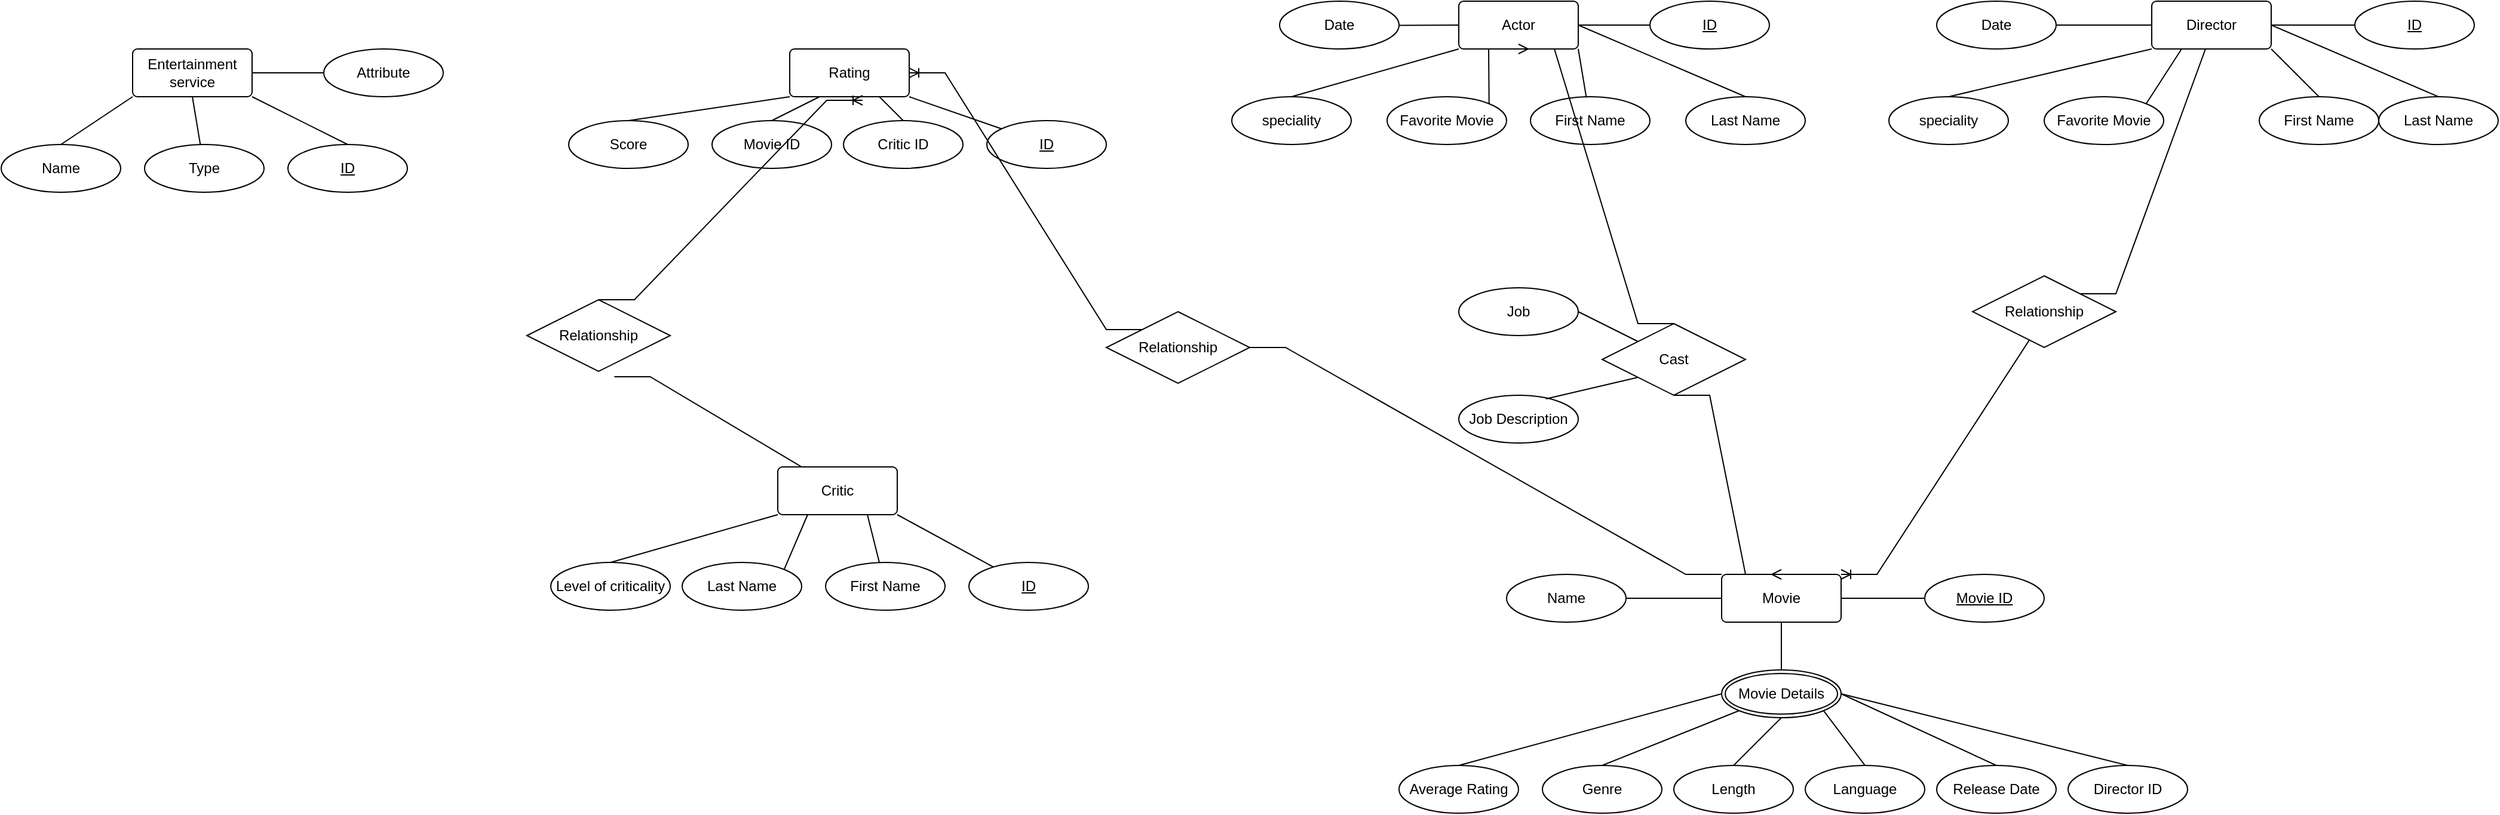 <mxfile version="20.8.22" type="github">
  <diagram name="Page-1" id="e56a1550-8fbb-45ad-956c-1786394a9013">
    <mxGraphModel dx="2534" dy="764" grid="1" gridSize="10" guides="1" tooltips="1" connect="1" arrows="1" fold="1" page="1" pageScale="1" pageWidth="1100" pageHeight="850" background="none" math="0" shadow="0">
      <root>
        <mxCell id="0" />
        <mxCell id="1" parent="0" />
        <mxCell id="o5k_G5LygYLpbHygVO8U-1" value="Actor" style="rounded=1;arcSize=10;whiteSpace=wrap;html=1;align=center;" vertex="1" parent="1">
          <mxGeometry x="200" y="80" width="100" height="40" as="geometry" />
        </mxCell>
        <mxCell id="o5k_G5LygYLpbHygVO8U-2" value="speciality" style="ellipse;whiteSpace=wrap;html=1;align=center;" vertex="1" parent="1">
          <mxGeometry x="10" y="160" width="100" height="40" as="geometry" />
        </mxCell>
        <mxCell id="o5k_G5LygYLpbHygVO8U-3" value="Favorite Movie" style="ellipse;whiteSpace=wrap;html=1;align=center;" vertex="1" parent="1">
          <mxGeometry x="140" y="160" width="100" height="40" as="geometry" />
        </mxCell>
        <mxCell id="o5k_G5LygYLpbHygVO8U-5" value="" style="endArrow=none;html=1;rounded=0;entryX=0;entryY=1;entryDx=0;entryDy=0;exitX=0.5;exitY=0;exitDx=0;exitDy=0;" edge="1" parent="1" source="o5k_G5LygYLpbHygVO8U-2" target="o5k_G5LygYLpbHygVO8U-1">
          <mxGeometry relative="1" as="geometry">
            <mxPoint x="50" y="130" as="sourcePoint" />
            <mxPoint x="210" y="130" as="targetPoint" />
            <Array as="points" />
          </mxGeometry>
        </mxCell>
        <mxCell id="o5k_G5LygYLpbHygVO8U-6" value="" style="endArrow=none;html=1;rounded=0;exitX=1;exitY=0;exitDx=0;exitDy=0;entryX=0.25;entryY=1;entryDx=0;entryDy=0;" edge="1" parent="1" source="o5k_G5LygYLpbHygVO8U-3" target="o5k_G5LygYLpbHygVO8U-1">
          <mxGeometry relative="1" as="geometry">
            <mxPoint x="230" y="250" as="sourcePoint" />
            <mxPoint x="390" y="250" as="targetPoint" />
          </mxGeometry>
        </mxCell>
        <mxCell id="o5k_G5LygYLpbHygVO8U-7" value="" style="endArrow=none;html=1;rounded=0;exitX=1;exitY=0.5;exitDx=0;exitDy=0;startArrow=none;" edge="1" parent="1" source="o5k_G5LygYLpbHygVO8U-4">
          <mxGeometry relative="1" as="geometry">
            <mxPoint x="260" y="180" as="sourcePoint" />
            <mxPoint x="410" y="100" as="targetPoint" />
            <Array as="points">
              <mxPoint x="410" y="100" />
            </Array>
          </mxGeometry>
        </mxCell>
        <mxCell id="o5k_G5LygYLpbHygVO8U-9" value="First Name" style="ellipse;whiteSpace=wrap;html=1;align=center;" vertex="1" parent="1">
          <mxGeometry x="260" y="160" width="100" height="40" as="geometry" />
        </mxCell>
        <mxCell id="o5k_G5LygYLpbHygVO8U-10" value="Last Name" style="ellipse;whiteSpace=wrap;html=1;align=center;" vertex="1" parent="1">
          <mxGeometry x="390" y="160" width="100" height="40" as="geometry" />
        </mxCell>
        <mxCell id="o5k_G5LygYLpbHygVO8U-11" value="" style="endArrow=none;html=1;rounded=0;exitX=1;exitY=1;exitDx=0;exitDy=0;" edge="1" parent="1" source="o5k_G5LygYLpbHygVO8U-1" target="o5k_G5LygYLpbHygVO8U-9">
          <mxGeometry relative="1" as="geometry">
            <mxPoint x="230" y="250" as="sourcePoint" />
            <mxPoint x="390" y="250" as="targetPoint" />
          </mxGeometry>
        </mxCell>
        <mxCell id="o5k_G5LygYLpbHygVO8U-12" value="" style="endArrow=none;html=1;rounded=0;entryX=0.5;entryY=0;entryDx=0;entryDy=0;exitX=1;exitY=0.5;exitDx=0;exitDy=0;" edge="1" parent="1" source="o5k_G5LygYLpbHygVO8U-1" target="o5k_G5LygYLpbHygVO8U-10">
          <mxGeometry relative="1" as="geometry">
            <mxPoint x="230" y="250" as="sourcePoint" />
            <mxPoint x="390" y="250" as="targetPoint" />
          </mxGeometry>
        </mxCell>
        <mxCell id="o5k_G5LygYLpbHygVO8U-15" value="" style="endArrow=none;html=1;rounded=0;entryX=0;entryY=0.5;entryDx=0;entryDy=0;" edge="1" parent="1" source="o5k_G5LygYLpbHygVO8U-121" target="o5k_G5LygYLpbHygVO8U-1">
          <mxGeometry relative="1" as="geometry">
            <mxPoint x="150" y="100" as="sourcePoint" />
            <mxPoint x="620" y="370" as="targetPoint" />
          </mxGeometry>
        </mxCell>
        <mxCell id="o5k_G5LygYLpbHygVO8U-29" value="Director" style="rounded=1;arcSize=10;whiteSpace=wrap;html=1;align=center;" vertex="1" parent="1">
          <mxGeometry x="780" y="80" width="100" height="40" as="geometry" />
        </mxCell>
        <mxCell id="o5k_G5LygYLpbHygVO8U-30" value="speciality" style="ellipse;whiteSpace=wrap;html=1;align=center;" vertex="1" parent="1">
          <mxGeometry x="560" y="160" width="100" height="40" as="geometry" />
        </mxCell>
        <mxCell id="o5k_G5LygYLpbHygVO8U-31" value="Favorite Movie" style="ellipse;whiteSpace=wrap;html=1;align=center;" vertex="1" parent="1">
          <mxGeometry x="690" y="160" width="100" height="40" as="geometry" />
        </mxCell>
        <mxCell id="o5k_G5LygYLpbHygVO8U-32" value="ID" style="ellipse;whiteSpace=wrap;html=1;align=center;fontStyle=4;" vertex="1" parent="1">
          <mxGeometry x="950" y="80" width="100" height="40" as="geometry" />
        </mxCell>
        <mxCell id="o5k_G5LygYLpbHygVO8U-33" value="" style="endArrow=none;html=1;rounded=0;entryX=0;entryY=1;entryDx=0;entryDy=0;exitX=0.5;exitY=0;exitDx=0;exitDy=0;" edge="1" parent="1" source="o5k_G5LygYLpbHygVO8U-30" target="o5k_G5LygYLpbHygVO8U-29">
          <mxGeometry relative="1" as="geometry">
            <mxPoint x="600" y="130" as="sourcePoint" />
            <mxPoint x="760" y="130" as="targetPoint" />
            <Array as="points" />
          </mxGeometry>
        </mxCell>
        <mxCell id="o5k_G5LygYLpbHygVO8U-34" value="" style="endArrow=none;html=1;rounded=0;exitX=1;exitY=0;exitDx=0;exitDy=0;entryX=0.25;entryY=1;entryDx=0;entryDy=0;" edge="1" parent="1" source="o5k_G5LygYLpbHygVO8U-31" target="o5k_G5LygYLpbHygVO8U-29">
          <mxGeometry relative="1" as="geometry">
            <mxPoint x="780" y="250" as="sourcePoint" />
            <mxPoint x="940" y="250" as="targetPoint" />
          </mxGeometry>
        </mxCell>
        <mxCell id="o5k_G5LygYLpbHygVO8U-35" value="" style="endArrow=none;html=1;rounded=0;exitX=1;exitY=0.5;exitDx=0;exitDy=0;entryX=0;entryY=0.5;entryDx=0;entryDy=0;" edge="1" parent="1" source="o5k_G5LygYLpbHygVO8U-29" target="o5k_G5LygYLpbHygVO8U-32">
          <mxGeometry relative="1" as="geometry">
            <mxPoint x="810" y="180" as="sourcePoint" />
            <mxPoint x="940" y="250" as="targetPoint" />
          </mxGeometry>
        </mxCell>
        <mxCell id="o5k_G5LygYLpbHygVO8U-36" value="First Name" style="ellipse;whiteSpace=wrap;html=1;align=center;" vertex="1" parent="1">
          <mxGeometry x="870" y="160" width="100" height="40" as="geometry" />
        </mxCell>
        <mxCell id="o5k_G5LygYLpbHygVO8U-37" value="Last Name" style="ellipse;whiteSpace=wrap;html=1;align=center;" vertex="1" parent="1">
          <mxGeometry x="970" y="160" width="100" height="40" as="geometry" />
        </mxCell>
        <mxCell id="o5k_G5LygYLpbHygVO8U-38" value="" style="endArrow=none;html=1;rounded=0;exitX=1;exitY=1;exitDx=0;exitDy=0;entryX=0.5;entryY=0;entryDx=0;entryDy=0;" edge="1" parent="1" source="o5k_G5LygYLpbHygVO8U-29" target="o5k_G5LygYLpbHygVO8U-36">
          <mxGeometry relative="1" as="geometry">
            <mxPoint x="780" y="250" as="sourcePoint" />
            <mxPoint x="940" y="250" as="targetPoint" />
          </mxGeometry>
        </mxCell>
        <mxCell id="o5k_G5LygYLpbHygVO8U-39" value="" style="endArrow=none;html=1;rounded=0;entryX=0.5;entryY=0;entryDx=0;entryDy=0;exitX=1;exitY=0.5;exitDx=0;exitDy=0;" edge="1" parent="1" source="o5k_G5LygYLpbHygVO8U-29" target="o5k_G5LygYLpbHygVO8U-37">
          <mxGeometry relative="1" as="geometry">
            <mxPoint x="780" y="250" as="sourcePoint" />
            <mxPoint x="940" y="250" as="targetPoint" />
          </mxGeometry>
        </mxCell>
        <mxCell id="o5k_G5LygYLpbHygVO8U-41" value="" style="endArrow=none;html=1;rounded=0;exitX=1;exitY=0.5;exitDx=0;exitDy=0;entryX=0;entryY=0.5;entryDx=0;entryDy=0;" edge="1" parent="1" source="o5k_G5LygYLpbHygVO8U-112" target="o5k_G5LygYLpbHygVO8U-29">
          <mxGeometry relative="1" as="geometry">
            <mxPoint x="700" y="100" as="sourcePoint" />
            <mxPoint x="1170" y="370" as="targetPoint" />
          </mxGeometry>
        </mxCell>
        <mxCell id="o5k_G5LygYLpbHygVO8U-44" value="" style="endArrow=none;html=1;rounded=0;exitX=1;exitY=0.5;exitDx=0;exitDy=0;" edge="1" parent="1" source="o5k_G5LygYLpbHygVO8U-1" target="o5k_G5LygYLpbHygVO8U-4">
          <mxGeometry relative="1" as="geometry">
            <mxPoint x="300" y="100" as="sourcePoint" />
            <mxPoint x="410" y="100" as="targetPoint" />
            <Array as="points" />
          </mxGeometry>
        </mxCell>
        <mxCell id="o5k_G5LygYLpbHygVO8U-4" value="ID" style="ellipse;whiteSpace=wrap;html=1;align=center;fontStyle=4;" vertex="1" parent="1">
          <mxGeometry x="360" y="80" width="100" height="40" as="geometry" />
        </mxCell>
        <mxCell id="o5k_G5LygYLpbHygVO8U-45" value="Job Description" style="ellipse;whiteSpace=wrap;html=1;align=center;" vertex="1" parent="1">
          <mxGeometry x="200" y="410" width="100" height="40" as="geometry" />
        </mxCell>
        <mxCell id="o5k_G5LygYLpbHygVO8U-47" value="Job" style="ellipse;whiteSpace=wrap;html=1;align=center;" vertex="1" parent="1">
          <mxGeometry x="200" y="320" width="100" height="40" as="geometry" />
        </mxCell>
        <mxCell id="o5k_G5LygYLpbHygVO8U-57" value="Movie" style="rounded=1;arcSize=10;whiteSpace=wrap;html=1;align=center;" vertex="1" parent="1">
          <mxGeometry x="420" y="560" width="100" height="40" as="geometry" />
        </mxCell>
        <mxCell id="o5k_G5LygYLpbHygVO8U-58" value="Name" style="ellipse;whiteSpace=wrap;html=1;align=center;" vertex="1" parent="1">
          <mxGeometry x="240" y="560" width="100" height="40" as="geometry" />
        </mxCell>
        <mxCell id="o5k_G5LygYLpbHygVO8U-60" value="" style="endArrow=none;html=1;rounded=0;exitX=1;exitY=0.5;exitDx=0;exitDy=0;entryX=0;entryY=0.5;entryDx=0;entryDy=0;" edge="1" parent="1" source="o5k_G5LygYLpbHygVO8U-58" target="o5k_G5LygYLpbHygVO8U-57">
          <mxGeometry relative="1" as="geometry">
            <mxPoint x="85" y="610" as="sourcePoint" />
            <mxPoint x="245" y="610" as="targetPoint" />
          </mxGeometry>
        </mxCell>
        <mxCell id="o5k_G5LygYLpbHygVO8U-63" value="Movie ID" style="ellipse;whiteSpace=wrap;html=1;align=center;fontStyle=4;" vertex="1" parent="1">
          <mxGeometry x="590" y="560" width="100" height="40" as="geometry" />
        </mxCell>
        <mxCell id="o5k_G5LygYLpbHygVO8U-67" value="Length" style="ellipse;whiteSpace=wrap;html=1;align=center;" vertex="1" parent="1">
          <mxGeometry x="380" y="720" width="100" height="40" as="geometry" />
        </mxCell>
        <mxCell id="o5k_G5LygYLpbHygVO8U-68" value="Language" style="ellipse;whiteSpace=wrap;html=1;align=center;" vertex="1" parent="1">
          <mxGeometry x="490" y="720" width="100" height="40" as="geometry" />
        </mxCell>
        <mxCell id="o5k_G5LygYLpbHygVO8U-69" value="Genre" style="ellipse;whiteSpace=wrap;html=1;align=center;" vertex="1" parent="1">
          <mxGeometry x="270" y="720" width="100" height="40" as="geometry" />
        </mxCell>
        <mxCell id="o5k_G5LygYLpbHygVO8U-70" value="Average Rating" style="ellipse;whiteSpace=wrap;html=1;align=center;" vertex="1" parent="1">
          <mxGeometry x="150" y="720" width="100" height="40" as="geometry" />
        </mxCell>
        <mxCell id="o5k_G5LygYLpbHygVO8U-71" value="Movie Details" style="ellipse;shape=doubleEllipse;margin=3;whiteSpace=wrap;html=1;align=center;" vertex="1" parent="1">
          <mxGeometry x="420" y="640" width="100" height="40" as="geometry" />
        </mxCell>
        <mxCell id="o5k_G5LygYLpbHygVO8U-72" value="" style="endArrow=none;html=1;rounded=0;exitX=0.5;exitY=0;exitDx=0;exitDy=0;entryX=0;entryY=0.5;entryDx=0;entryDy=0;" edge="1" parent="1" source="o5k_G5LygYLpbHygVO8U-70" target="o5k_G5LygYLpbHygVO8U-71">
          <mxGeometry relative="1" as="geometry">
            <mxPoint x="200" y="720" as="sourcePoint" />
            <mxPoint x="465" y="515" as="targetPoint" />
          </mxGeometry>
        </mxCell>
        <mxCell id="o5k_G5LygYLpbHygVO8U-74" value="" style="endArrow=none;html=1;rounded=0;entryX=0.5;entryY=0;entryDx=0;entryDy=0;exitX=0;exitY=1;exitDx=0;exitDy=0;" edge="1" parent="1" source="o5k_G5LygYLpbHygVO8U-71" target="o5k_G5LygYLpbHygVO8U-69">
          <mxGeometry relative="1" as="geometry">
            <mxPoint x="305" y="515" as="sourcePoint" />
            <mxPoint x="465" y="515" as="targetPoint" />
          </mxGeometry>
        </mxCell>
        <mxCell id="o5k_G5LygYLpbHygVO8U-75" value="" style="endArrow=none;html=1;rounded=0;exitX=0.5;exitY=0;exitDx=0;exitDy=0;entryX=0.5;entryY=1;entryDx=0;entryDy=0;" edge="1" parent="1" source="o5k_G5LygYLpbHygVO8U-67" target="o5k_G5LygYLpbHygVO8U-71">
          <mxGeometry relative="1" as="geometry">
            <mxPoint x="305" y="515" as="sourcePoint" />
            <mxPoint x="595" y="665" as="targetPoint" />
          </mxGeometry>
        </mxCell>
        <mxCell id="o5k_G5LygYLpbHygVO8U-76" value="" style="endArrow=none;html=1;rounded=0;exitX=0.5;exitY=0;exitDx=0;exitDy=0;entryX=1;entryY=1;entryDx=0;entryDy=0;" edge="1" parent="1" source="o5k_G5LygYLpbHygVO8U-68" target="o5k_G5LygYLpbHygVO8U-71">
          <mxGeometry relative="1" as="geometry">
            <mxPoint x="345" y="525" as="sourcePoint" />
            <mxPoint x="505" y="525" as="targetPoint" />
          </mxGeometry>
        </mxCell>
        <mxCell id="o5k_G5LygYLpbHygVO8U-77" value="Release Date" style="ellipse;whiteSpace=wrap;html=1;align=center;" vertex="1" parent="1">
          <mxGeometry x="600" y="720" width="100" height="40" as="geometry" />
        </mxCell>
        <mxCell id="o5k_G5LygYLpbHygVO8U-78" value="" style="endArrow=none;html=1;rounded=0;exitX=0.5;exitY=0;exitDx=0;exitDy=0;entryX=1;entryY=0.5;entryDx=0;entryDy=0;" edge="1" parent="1" source="o5k_G5LygYLpbHygVO8U-77" target="o5k_G5LygYLpbHygVO8U-71">
          <mxGeometry relative="1" as="geometry">
            <mxPoint x="345" y="525" as="sourcePoint" />
            <mxPoint x="505" y="525" as="targetPoint" />
          </mxGeometry>
        </mxCell>
        <mxCell id="o5k_G5LygYLpbHygVO8U-80" value="" style="endArrow=none;html=1;rounded=0;exitX=0.5;exitY=1;exitDx=0;exitDy=0;entryX=0.5;entryY=0;entryDx=0;entryDy=0;" edge="1" parent="1" source="o5k_G5LygYLpbHygVO8U-57" target="o5k_G5LygYLpbHygVO8U-71">
          <mxGeometry relative="1" as="geometry">
            <mxPoint x="215" y="640" as="sourcePoint" />
            <mxPoint x="375" y="640" as="targetPoint" />
          </mxGeometry>
        </mxCell>
        <mxCell id="o5k_G5LygYLpbHygVO8U-81" value="" style="endArrow=none;html=1;rounded=0;exitX=1;exitY=0.5;exitDx=0;exitDy=0;entryX=0;entryY=0.5;entryDx=0;entryDy=0;" edge="1" parent="1" source="o5k_G5LygYLpbHygVO8U-57" target="o5k_G5LygYLpbHygVO8U-63">
          <mxGeometry relative="1" as="geometry">
            <mxPoint x="245" y="640" as="sourcePoint" />
            <mxPoint x="405" y="640" as="targetPoint" />
          </mxGeometry>
        </mxCell>
        <mxCell id="o5k_G5LygYLpbHygVO8U-84" value="Rating" style="rounded=1;arcSize=10;whiteSpace=wrap;html=1;align=center;" vertex="1" parent="1">
          <mxGeometry x="-360" y="120" width="100" height="40" as="geometry" />
        </mxCell>
        <mxCell id="o5k_G5LygYLpbHygVO8U-85" value="ID" style="ellipse;whiteSpace=wrap;html=1;align=center;fontStyle=4;" vertex="1" parent="1">
          <mxGeometry x="-195" y="180" width="100" height="40" as="geometry" />
        </mxCell>
        <mxCell id="o5k_G5LygYLpbHygVO8U-86" value="" style="endArrow=none;html=1;rounded=0;exitX=1;exitY=1;exitDx=0;exitDy=0;" edge="1" parent="1" source="o5k_G5LygYLpbHygVO8U-84" target="o5k_G5LygYLpbHygVO8U-85">
          <mxGeometry relative="1" as="geometry">
            <mxPoint x="-195" y="-80" as="sourcePoint" />
            <mxPoint x="-35" y="-80" as="targetPoint" />
          </mxGeometry>
        </mxCell>
        <mxCell id="o5k_G5LygYLpbHygVO8U-87" value="Critic ID" style="ellipse;whiteSpace=wrap;html=1;align=center;" vertex="1" parent="1">
          <mxGeometry x="-315" y="180" width="100" height="40" as="geometry" />
        </mxCell>
        <mxCell id="o5k_G5LygYLpbHygVO8U-88" value="Movie ID" style="ellipse;whiteSpace=wrap;html=1;align=center;" vertex="1" parent="1">
          <mxGeometry x="-425" y="180" width="100" height="40" as="geometry" />
        </mxCell>
        <mxCell id="o5k_G5LygYLpbHygVO8U-89" value="Score" style="ellipse;whiteSpace=wrap;html=1;align=center;" vertex="1" parent="1">
          <mxGeometry x="-545" y="180" width="100" height="40" as="geometry" />
        </mxCell>
        <mxCell id="o5k_G5LygYLpbHygVO8U-90" value="" style="endArrow=none;html=1;rounded=0;entryX=0;entryY=1;entryDx=0;entryDy=0;exitX=0.5;exitY=0;exitDx=0;exitDy=0;" edge="1" parent="1" source="o5k_G5LygYLpbHygVO8U-89" target="o5k_G5LygYLpbHygVO8U-84">
          <mxGeometry relative="1" as="geometry">
            <mxPoint x="-475" y="100" as="sourcePoint" />
            <mxPoint x="-395" y="140" as="targetPoint" />
          </mxGeometry>
        </mxCell>
        <mxCell id="o5k_G5LygYLpbHygVO8U-91" value="" style="endArrow=none;html=1;rounded=0;exitX=0.5;exitY=0;exitDx=0;exitDy=0;entryX=0.25;entryY=1;entryDx=0;entryDy=0;" edge="1" parent="1" source="o5k_G5LygYLpbHygVO8U-88" target="o5k_G5LygYLpbHygVO8U-84">
          <mxGeometry relative="1" as="geometry">
            <mxPoint x="-195" y="-80" as="sourcePoint" />
            <mxPoint x="-35" y="-80" as="targetPoint" />
          </mxGeometry>
        </mxCell>
        <mxCell id="o5k_G5LygYLpbHygVO8U-92" value="" style="endArrow=none;html=1;rounded=0;exitX=0.75;exitY=1;exitDx=0;exitDy=0;entryX=0.5;entryY=0;entryDx=0;entryDy=0;" edge="1" parent="1" source="o5k_G5LygYLpbHygVO8U-84" target="o5k_G5LygYLpbHygVO8U-87">
          <mxGeometry relative="1" as="geometry">
            <mxPoint x="-195" y="-80" as="sourcePoint" />
            <mxPoint x="-35" y="-80" as="targetPoint" />
          </mxGeometry>
        </mxCell>
        <mxCell id="o5k_G5LygYLpbHygVO8U-94" value="Critic" style="rounded=1;arcSize=10;whiteSpace=wrap;html=1;align=center;" vertex="1" parent="1">
          <mxGeometry x="-370" y="470" width="100" height="40" as="geometry" />
        </mxCell>
        <mxCell id="o5k_G5LygYLpbHygVO8U-95" value="Level of criticality" style="ellipse;whiteSpace=wrap;html=1;align=center;" vertex="1" parent="1">
          <mxGeometry x="-560" y="550" width="100" height="40" as="geometry" />
        </mxCell>
        <mxCell id="o5k_G5LygYLpbHygVO8U-96" value="Last Name" style="ellipse;whiteSpace=wrap;html=1;align=center;" vertex="1" parent="1">
          <mxGeometry x="-450" y="550" width="100" height="40" as="geometry" />
        </mxCell>
        <mxCell id="o5k_G5LygYLpbHygVO8U-97" value="" style="endArrow=none;html=1;rounded=0;entryX=0;entryY=1;entryDx=0;entryDy=0;exitX=0.5;exitY=0;exitDx=0;exitDy=0;" edge="1" parent="1" source="o5k_G5LygYLpbHygVO8U-95" target="o5k_G5LygYLpbHygVO8U-94">
          <mxGeometry relative="1" as="geometry">
            <mxPoint x="-520" y="520" as="sourcePoint" />
            <mxPoint x="-360" y="520" as="targetPoint" />
            <Array as="points" />
          </mxGeometry>
        </mxCell>
        <mxCell id="o5k_G5LygYLpbHygVO8U-98" value="" style="endArrow=none;html=1;rounded=0;exitX=1;exitY=0;exitDx=0;exitDy=0;entryX=0.25;entryY=1;entryDx=0;entryDy=0;" edge="1" parent="1" source="o5k_G5LygYLpbHygVO8U-96" target="o5k_G5LygYLpbHygVO8U-94">
          <mxGeometry relative="1" as="geometry">
            <mxPoint x="-340" y="640" as="sourcePoint" />
            <mxPoint x="-180" y="640" as="targetPoint" />
          </mxGeometry>
        </mxCell>
        <mxCell id="o5k_G5LygYLpbHygVO8U-100" value="First Name" style="ellipse;whiteSpace=wrap;html=1;align=center;" vertex="1" parent="1">
          <mxGeometry x="-330" y="550" width="100" height="40" as="geometry" />
        </mxCell>
        <mxCell id="o5k_G5LygYLpbHygVO8U-101" value="" style="endArrow=none;html=1;rounded=0;exitX=0.75;exitY=1;exitDx=0;exitDy=0;" edge="1" parent="1" source="o5k_G5LygYLpbHygVO8U-94" target="o5k_G5LygYLpbHygVO8U-100">
          <mxGeometry relative="1" as="geometry">
            <mxPoint x="-340" y="640" as="sourcePoint" />
            <mxPoint x="-180" y="640" as="targetPoint" />
          </mxGeometry>
        </mxCell>
        <mxCell id="o5k_G5LygYLpbHygVO8U-105" value="" style="endArrow=none;html=1;rounded=0;exitX=1;exitY=1;exitDx=0;exitDy=0;" edge="1" parent="1" source="o5k_G5LygYLpbHygVO8U-94" target="o5k_G5LygYLpbHygVO8U-106">
          <mxGeometry relative="1" as="geometry">
            <mxPoint x="-270" y="490" as="sourcePoint" />
            <mxPoint x="-160" y="490" as="targetPoint" />
            <Array as="points" />
          </mxGeometry>
        </mxCell>
        <mxCell id="o5k_G5LygYLpbHygVO8U-106" value="ID" style="ellipse;whiteSpace=wrap;html=1;align=center;fontStyle=4;" vertex="1" parent="1">
          <mxGeometry x="-210" y="550" width="100" height="40" as="geometry" />
        </mxCell>
        <mxCell id="o5k_G5LygYLpbHygVO8U-112" value="Date" style="ellipse;whiteSpace=wrap;html=1;align=center;" vertex="1" parent="1">
          <mxGeometry x="600" y="80" width="100" height="40" as="geometry" />
        </mxCell>
        <mxCell id="o5k_G5LygYLpbHygVO8U-119" value="Director ID" style="ellipse;whiteSpace=wrap;html=1;align=center;" vertex="1" parent="1">
          <mxGeometry x="710" y="720" width="100" height="40" as="geometry" />
        </mxCell>
        <mxCell id="o5k_G5LygYLpbHygVO8U-120" value="" style="endArrow=none;html=1;rounded=0;exitX=0.5;exitY=0;exitDx=0;exitDy=0;entryX=1;entryY=0.5;entryDx=0;entryDy=0;" edge="1" parent="1" source="o5k_G5LygYLpbHygVO8U-119" target="o5k_G5LygYLpbHygVO8U-71">
          <mxGeometry relative="1" as="geometry">
            <mxPoint x="520" y="430" as="sourcePoint" />
            <mxPoint x="680" y="430" as="targetPoint" />
          </mxGeometry>
        </mxCell>
        <mxCell id="o5k_G5LygYLpbHygVO8U-121" value="Date" style="ellipse;whiteSpace=wrap;html=1;align=center;" vertex="1" parent="1">
          <mxGeometry x="50" y="80" width="100" height="40" as="geometry" />
        </mxCell>
        <mxCell id="o5k_G5LygYLpbHygVO8U-126" value="" style="edgeStyle=entityRelationEdgeStyle;fontSize=12;html=1;endArrow=ERoneToMany;rounded=0;entryX=1;entryY=0;entryDx=0;entryDy=0;exitX=0.75;exitY=1;exitDx=0;exitDy=0;startArrow=none;" edge="1" parent="1" source="o5k_G5LygYLpbHygVO8U-138" target="o5k_G5LygYLpbHygVO8U-57">
          <mxGeometry width="100" height="100" relative="1" as="geometry">
            <mxPoint x="830" y="430" as="sourcePoint" />
            <mxPoint x="870" y="560" as="targetPoint" />
          </mxGeometry>
        </mxCell>
        <mxCell id="o5k_G5LygYLpbHygVO8U-128" value="Entertainment service" style="rounded=1;arcSize=10;whiteSpace=wrap;html=1;align=center;" vertex="1" parent="1">
          <mxGeometry x="-910" y="120" width="100" height="40" as="geometry" />
        </mxCell>
        <mxCell id="o5k_G5LygYLpbHygVO8U-129" value="ID" style="ellipse;whiteSpace=wrap;html=1;align=center;fontStyle=4;" vertex="1" parent="1">
          <mxGeometry x="-780" y="200" width="100" height="40" as="geometry" />
        </mxCell>
        <mxCell id="o5k_G5LygYLpbHygVO8U-130" value="Type" style="ellipse;whiteSpace=wrap;html=1;align=center;" vertex="1" parent="1">
          <mxGeometry x="-900" y="200" width="100" height="40" as="geometry" />
        </mxCell>
        <mxCell id="o5k_G5LygYLpbHygVO8U-131" value="Name" style="ellipse;whiteSpace=wrap;html=1;align=center;" vertex="1" parent="1">
          <mxGeometry x="-1020" y="200" width="100" height="40" as="geometry" />
        </mxCell>
        <mxCell id="o5k_G5LygYLpbHygVO8U-132" value="Attribute" style="ellipse;whiteSpace=wrap;html=1;align=center;" vertex="1" parent="1">
          <mxGeometry x="-750" y="120" width="100" height="40" as="geometry" />
        </mxCell>
        <mxCell id="o5k_G5LygYLpbHygVO8U-134" value="" style="endArrow=none;html=1;rounded=0;entryX=0;entryY=0.5;entryDx=0;entryDy=0;exitX=1;exitY=0.5;exitDx=0;exitDy=0;" edge="1" parent="1" source="o5k_G5LygYLpbHygVO8U-128" target="o5k_G5LygYLpbHygVO8U-132">
          <mxGeometry relative="1" as="geometry">
            <mxPoint x="-770" y="360" as="sourcePoint" />
            <mxPoint x="-610" y="360" as="targetPoint" />
          </mxGeometry>
        </mxCell>
        <mxCell id="o5k_G5LygYLpbHygVO8U-135" value="" style="endArrow=none;html=1;rounded=0;exitX=1;exitY=1;exitDx=0;exitDy=0;entryX=0.5;entryY=0;entryDx=0;entryDy=0;" edge="1" parent="1" source="o5k_G5LygYLpbHygVO8U-128" target="o5k_G5LygYLpbHygVO8U-129">
          <mxGeometry relative="1" as="geometry">
            <mxPoint x="-770" y="360" as="sourcePoint" />
            <mxPoint x="-610" y="360" as="targetPoint" />
          </mxGeometry>
        </mxCell>
        <mxCell id="o5k_G5LygYLpbHygVO8U-136" value="" style="endArrow=none;html=1;rounded=0;exitX=0.5;exitY=1;exitDx=0;exitDy=0;" edge="1" parent="1" source="o5k_G5LygYLpbHygVO8U-128" target="o5k_G5LygYLpbHygVO8U-130">
          <mxGeometry relative="1" as="geometry">
            <mxPoint x="-770" y="360" as="sourcePoint" />
            <mxPoint x="-610" y="360" as="targetPoint" />
          </mxGeometry>
        </mxCell>
        <mxCell id="o5k_G5LygYLpbHygVO8U-137" value="" style="endArrow=none;html=1;rounded=0;exitX=0;exitY=1;exitDx=0;exitDy=0;entryX=0.5;entryY=0;entryDx=0;entryDy=0;" edge="1" parent="1" source="o5k_G5LygYLpbHygVO8U-128" target="o5k_G5LygYLpbHygVO8U-131">
          <mxGeometry relative="1" as="geometry">
            <mxPoint x="-770" y="360" as="sourcePoint" />
            <mxPoint x="-610" y="360" as="targetPoint" />
          </mxGeometry>
        </mxCell>
        <mxCell id="o5k_G5LygYLpbHygVO8U-139" value="" style="edgeStyle=entityRelationEdgeStyle;fontSize=12;html=1;endArrow=none;rounded=0;entryX=1;entryY=0;entryDx=0;entryDy=0;exitX=0.75;exitY=1;exitDx=0;exitDy=0;" edge="1" parent="1" source="o5k_G5LygYLpbHygVO8U-29" target="o5k_G5LygYLpbHygVO8U-138">
          <mxGeometry width="100" height="100" relative="1" as="geometry">
            <mxPoint x="855" y="120" as="sourcePoint" />
            <mxPoint x="520" y="560" as="targetPoint" />
          </mxGeometry>
        </mxCell>
        <mxCell id="o5k_G5LygYLpbHygVO8U-138" value="Relationship" style="shape=rhombus;perimeter=rhombusPerimeter;whiteSpace=wrap;html=1;align=center;" vertex="1" parent="1">
          <mxGeometry x="630" y="310" width="120" height="60" as="geometry" />
        </mxCell>
        <mxCell id="o5k_G5LygYLpbHygVO8U-140" value="" style="edgeStyle=entityRelationEdgeStyle;fontSize=12;html=1;endArrow=ERmany;startArrow=none;rounded=0;exitX=0.5;exitY=0;exitDx=0;exitDy=0;entryX=0.5;entryY=1;entryDx=0;entryDy=0;" edge="1" parent="1" source="o5k_G5LygYLpbHygVO8U-115" target="o5k_G5LygYLpbHygVO8U-1">
          <mxGeometry width="100" height="100" relative="1" as="geometry">
            <mxPoint x="240" y="520" as="sourcePoint" />
            <mxPoint x="340" y="420" as="targetPoint" />
          </mxGeometry>
        </mxCell>
        <mxCell id="o5k_G5LygYLpbHygVO8U-142" value="" style="edgeStyle=entityRelationEdgeStyle;fontSize=12;html=1;endArrow=none;startArrow=ERmany;rounded=0;exitX=0.5;exitY=0;exitDx=0;exitDy=0;entryX=0.5;entryY=1;entryDx=0;entryDy=0;" edge="1" parent="1" source="o5k_G5LygYLpbHygVO8U-57" target="o5k_G5LygYLpbHygVO8U-115">
          <mxGeometry width="100" height="100" relative="1" as="geometry">
            <mxPoint x="470" y="560" as="sourcePoint" />
            <mxPoint x="250" y="120" as="targetPoint" />
          </mxGeometry>
        </mxCell>
        <mxCell id="o5k_G5LygYLpbHygVO8U-115" value="Cast" style="shape=rhombus;perimeter=rhombusPerimeter;whiteSpace=wrap;html=1;align=center;" vertex="1" parent="1">
          <mxGeometry x="320" y="350" width="120" height="60" as="geometry" />
        </mxCell>
        <mxCell id="o5k_G5LygYLpbHygVO8U-145" value="" style="endArrow=none;html=1;rounded=0;entryX=0;entryY=1;entryDx=0;entryDy=0;exitX=0.73;exitY=0.075;exitDx=0;exitDy=0;exitPerimeter=0;" edge="1" parent="1" source="o5k_G5LygYLpbHygVO8U-45" target="o5k_G5LygYLpbHygVO8U-115">
          <mxGeometry relative="1" as="geometry">
            <mxPoint x="210" y="470" as="sourcePoint" />
            <mxPoint x="370" y="470" as="targetPoint" />
          </mxGeometry>
        </mxCell>
        <mxCell id="o5k_G5LygYLpbHygVO8U-146" value="" style="endArrow=none;html=1;rounded=0;entryX=1;entryY=0.5;entryDx=0;entryDy=0;exitX=0;exitY=0;exitDx=0;exitDy=0;" edge="1" parent="1" source="o5k_G5LygYLpbHygVO8U-115" target="o5k_G5LygYLpbHygVO8U-47">
          <mxGeometry relative="1" as="geometry">
            <mxPoint x="210" y="470" as="sourcePoint" />
            <mxPoint x="370" y="470" as="targetPoint" />
          </mxGeometry>
        </mxCell>
        <mxCell id="o5k_G5LygYLpbHygVO8U-147" value="" style="edgeStyle=entityRelationEdgeStyle;fontSize=12;html=1;endArrow=ERoneToMany;rounded=0;exitX=0.5;exitY=0;exitDx=0;exitDy=0;entryX=0.61;entryY=1.075;entryDx=0;entryDy=0;entryPerimeter=0;startArrow=none;" edge="1" parent="1" source="o5k_G5LygYLpbHygVO8U-148" target="o5k_G5LygYLpbHygVO8U-84">
          <mxGeometry width="100" height="100" relative="1" as="geometry">
            <mxPoint x="-210" y="430" as="sourcePoint" />
            <mxPoint x="-110" y="330" as="targetPoint" />
          </mxGeometry>
        </mxCell>
        <mxCell id="o5k_G5LygYLpbHygVO8U-151" value="" style="edgeStyle=entityRelationEdgeStyle;fontSize=12;html=1;endArrow=none;rounded=0;exitX=0.5;exitY=0;exitDx=0;exitDy=0;entryX=0.61;entryY=1.075;entryDx=0;entryDy=0;entryPerimeter=0;" edge="1" parent="1" source="o5k_G5LygYLpbHygVO8U-94" target="o5k_G5LygYLpbHygVO8U-148">
          <mxGeometry width="100" height="100" relative="1" as="geometry">
            <mxPoint x="-305" y="480" as="sourcePoint" />
            <mxPoint x="-299" y="163" as="targetPoint" />
          </mxGeometry>
        </mxCell>
        <mxCell id="o5k_G5LygYLpbHygVO8U-148" value="Relationship" style="shape=rhombus;perimeter=rhombusPerimeter;whiteSpace=wrap;html=1;align=center;" vertex="1" parent="1">
          <mxGeometry x="-580" y="330" width="120" height="60" as="geometry" />
        </mxCell>
        <mxCell id="o5k_G5LygYLpbHygVO8U-152" value="" style="edgeStyle=entityRelationEdgeStyle;fontSize=12;html=1;endArrow=ERoneToMany;rounded=0;exitX=0;exitY=0;exitDx=0;exitDy=0;entryX=1;entryY=0.5;entryDx=0;entryDy=0;startArrow=none;" edge="1" parent="1" source="o5k_G5LygYLpbHygVO8U-155" target="o5k_G5LygYLpbHygVO8U-84">
          <mxGeometry width="100" height="100" relative="1" as="geometry">
            <mxPoint x="-160" y="430" as="sourcePoint" />
            <mxPoint x="-60" y="330" as="targetPoint" />
          </mxGeometry>
        </mxCell>
        <mxCell id="o5k_G5LygYLpbHygVO8U-156" value="" style="edgeStyle=entityRelationEdgeStyle;fontSize=12;html=1;endArrow=none;rounded=0;exitX=0;exitY=0;exitDx=0;exitDy=0;entryX=1;entryY=0.5;entryDx=0;entryDy=0;" edge="1" parent="1" source="o5k_G5LygYLpbHygVO8U-57" target="o5k_G5LygYLpbHygVO8U-155">
          <mxGeometry width="100" height="100" relative="1" as="geometry">
            <mxPoint x="420" y="560" as="sourcePoint" />
            <mxPoint x="-260" y="140" as="targetPoint" />
          </mxGeometry>
        </mxCell>
        <mxCell id="o5k_G5LygYLpbHygVO8U-155" value="Relationship" style="shape=rhombus;perimeter=rhombusPerimeter;whiteSpace=wrap;html=1;align=center;" vertex="1" parent="1">
          <mxGeometry x="-95" y="340" width="120" height="60" as="geometry" />
        </mxCell>
      </root>
    </mxGraphModel>
  </diagram>
</mxfile>
